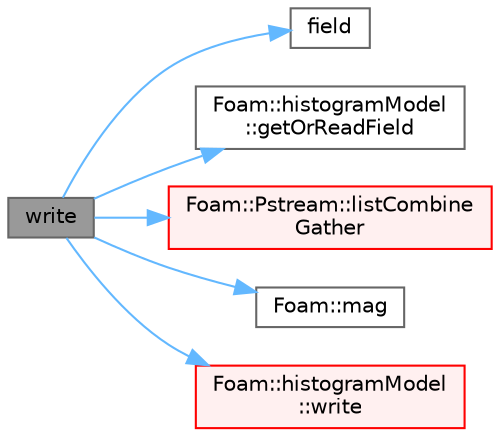 digraph "write"
{
 // LATEX_PDF_SIZE
  bgcolor="transparent";
  edge [fontname=Helvetica,fontsize=10,labelfontname=Helvetica,labelfontsize=10];
  node [fontname=Helvetica,fontsize=10,shape=box,height=0.2,width=0.4];
  rankdir="LR";
  Node1 [id="Node000001",label="write",height=0.2,width=0.4,color="gray40", fillcolor="grey60", style="filled", fontcolor="black",tooltip=" "];
  Node1 -> Node2 [id="edge1_Node000001_Node000002",color="steelblue1",style="solid",tooltip=" "];
  Node2 [id="Node000002",label="field",height=0.2,width=0.4,color="grey40", fillcolor="white", style="filled",URL="$combustion_2reactingFoam_2setRDeltaT_8H.html#a9698eee39c0e58c7c0df6fe1a4cc3168",tooltip=" "];
  Node1 -> Node3 [id="edge2_Node000001_Node000003",color="steelblue1",style="solid",tooltip=" "];
  Node3 [id="Node000003",label="Foam::histogramModel\l::getOrReadField",height=0.2,width=0.4,color="grey40", fillcolor="white", style="filled",URL="$classFoam_1_1histogramModel.html#a1550d1757ce15da5dea6ac8dec2c2f78",tooltip=" "];
  Node1 -> Node4 [id="edge3_Node000001_Node000004",color="steelblue1",style="solid",tooltip=" "];
  Node4 [id="Node000004",label="Foam::Pstream::listCombine\lGather",height=0.2,width=0.4,color="red", fillcolor="#FFF0F0", style="filled",URL="$classFoam_1_1Pstream.html#ad076c926b6ba40bcb5d0ec7778d6b6fd",tooltip=" "];
  Node1 -> Node16 [id="edge4_Node000001_Node000016",color="steelblue1",style="solid",tooltip=" "];
  Node16 [id="Node000016",label="Foam::mag",height=0.2,width=0.4,color="grey40", fillcolor="white", style="filled",URL="$namespaceFoam.html#a8ac5b57f98f906c36b8a4e989a77dbba",tooltip=" "];
  Node1 -> Node17 [id="edge5_Node000001_Node000017",color="steelblue1",style="solid",tooltip=" "];
  Node17 [id="Node000017",label="Foam::histogramModel\l::write",height=0.2,width=0.4,color="red", fillcolor="#FFF0F0", style="filled",URL="$classFoam_1_1histogramModel.html#a40f5226fd40bf5d725cab9ecf95e2484",tooltip=" "];
}
